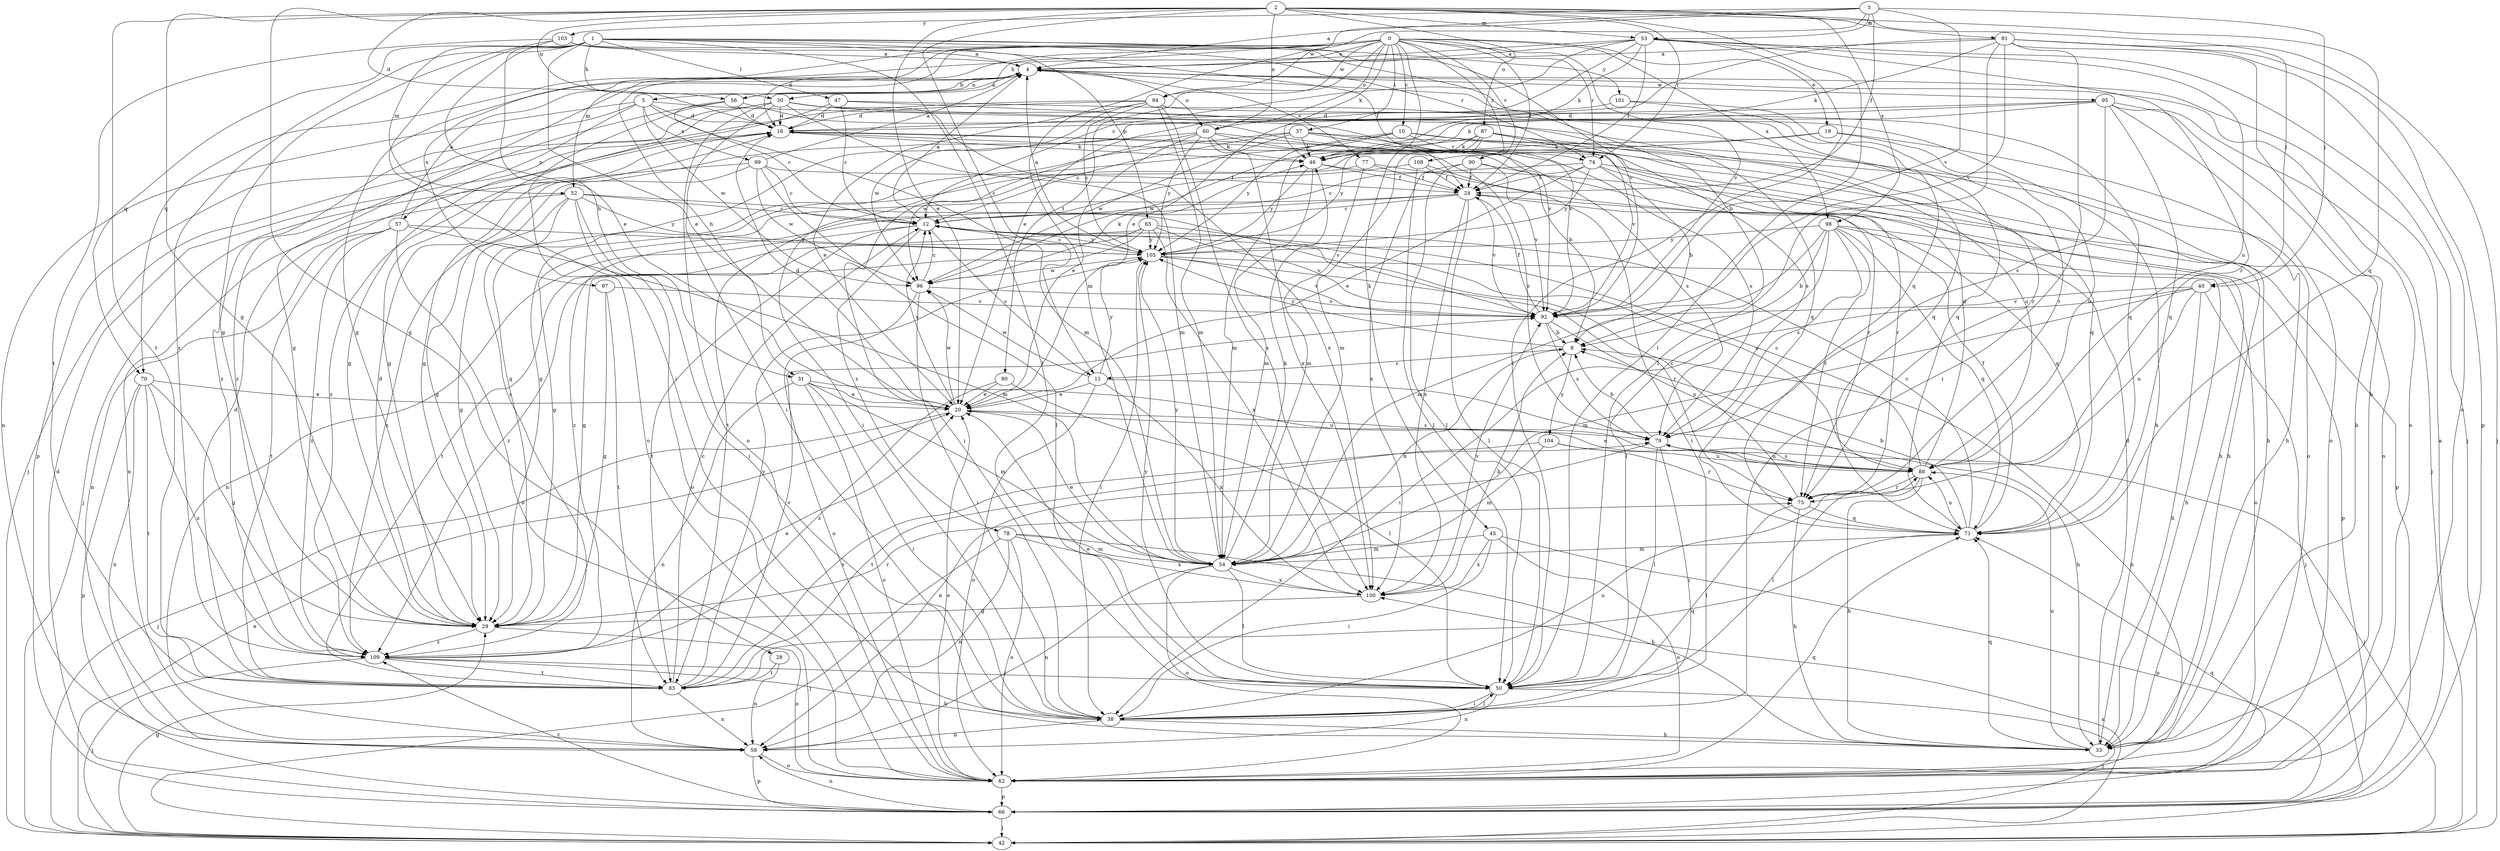strict digraph  {
0;
1;
2;
3;
4;
5;
8;
10;
11;
12;
16;
19;
20;
24;
28;
29;
30;
31;
33;
37;
38;
40;
42;
45;
46;
47;
50;
52;
53;
54;
56;
57;
58;
60;
62;
65;
66;
70;
71;
74;
75;
77;
78;
79;
80;
81;
83;
87;
88;
90;
92;
94;
95;
96;
97;
98;
99;
100;
101;
103;
104;
105;
108;
109;
0 -> 4  [label=a];
0 -> 10  [label=c];
0 -> 16  [label=d];
0 -> 19  [label=e];
0 -> 24  [label=f];
0 -> 30  [label=h];
0 -> 37  [label=i];
0 -> 45  [label=k];
0 -> 46  [label=k];
0 -> 52  [label=m];
0 -> 60  [label=o];
0 -> 70  [label=q];
0 -> 74  [label=r];
0 -> 80  [label=t];
0 -> 90  [label=v];
0 -> 92  [label=v];
0 -> 94  [label=w];
0 -> 97  [label=x];
0 -> 98  [label=x];
0 -> 108  [label=z];
1 -> 4  [label=a];
1 -> 20  [label=e];
1 -> 30  [label=h];
1 -> 31  [label=h];
1 -> 38  [label=i];
1 -> 47  [label=l];
1 -> 50  [label=l];
1 -> 52  [label=m];
1 -> 65  [label=p];
1 -> 70  [label=q];
1 -> 74  [label=r];
1 -> 92  [label=v];
1 -> 101  [label=y];
1 -> 109  [label=z];
2 -> 11  [label=c];
2 -> 16  [label=d];
2 -> 20  [label=e];
2 -> 28  [label=g];
2 -> 29  [label=g];
2 -> 40  [label=j];
2 -> 50  [label=l];
2 -> 53  [label=m];
2 -> 56  [label=n];
2 -> 60  [label=o];
2 -> 71  [label=q];
2 -> 74  [label=r];
2 -> 81  [label=t];
2 -> 83  [label=t];
2 -> 87  [label=u];
2 -> 98  [label=x];
3 -> 4  [label=a];
3 -> 24  [label=f];
3 -> 40  [label=j];
3 -> 53  [label=m];
3 -> 54  [label=m];
3 -> 92  [label=v];
3 -> 94  [label=w];
3 -> 103  [label=y];
4 -> 5  [label=b];
4 -> 8  [label=b];
4 -> 29  [label=g];
4 -> 31  [label=h];
4 -> 56  [label=n];
4 -> 60  [label=o];
4 -> 62  [label=o];
4 -> 77  [label=s];
4 -> 95  [label=w];
5 -> 16  [label=d];
5 -> 54  [label=m];
5 -> 57  [label=n];
5 -> 58  [label=n];
5 -> 71  [label=q];
5 -> 96  [label=w];
5 -> 99  [label=x];
5 -> 109  [label=z];
8 -> 11  [label=c];
8 -> 104  [label=y];
8 -> 105  [label=y];
10 -> 38  [label=i];
10 -> 54  [label=m];
10 -> 62  [label=o];
10 -> 71  [label=q];
10 -> 74  [label=r];
10 -> 105  [label=y];
11 -> 20  [label=e];
11 -> 33  [label=h];
11 -> 62  [label=o];
11 -> 96  [label=w];
11 -> 100  [label=x];
11 -> 105  [label=y];
12 -> 4  [label=a];
12 -> 11  [label=c];
12 -> 58  [label=n];
12 -> 78  [label=s];
12 -> 83  [label=t];
12 -> 105  [label=y];
16 -> 46  [label=k];
16 -> 79  [label=s];
16 -> 109  [label=z];
19 -> 29  [label=g];
19 -> 33  [label=h];
19 -> 46  [label=k];
19 -> 88  [label=u];
20 -> 12  [label=c];
20 -> 16  [label=d];
20 -> 42  [label=j];
20 -> 79  [label=s];
20 -> 96  [label=w];
24 -> 12  [label=c];
24 -> 29  [label=g];
24 -> 50  [label=l];
24 -> 71  [label=q];
24 -> 92  [label=v];
24 -> 100  [label=x];
24 -> 109  [label=z];
28 -> 58  [label=n];
28 -> 83  [label=t];
29 -> 16  [label=d];
29 -> 62  [label=o];
29 -> 75  [label=r];
29 -> 109  [label=z];
30 -> 16  [label=d];
30 -> 29  [label=g];
30 -> 33  [label=h];
30 -> 38  [label=i];
30 -> 54  [label=m];
30 -> 62  [label=o];
30 -> 66  [label=p];
30 -> 92  [label=v];
30 -> 100  [label=x];
31 -> 20  [label=e];
31 -> 38  [label=i];
31 -> 54  [label=m];
31 -> 58  [label=n];
31 -> 62  [label=o];
31 -> 88  [label=u];
33 -> 16  [label=d];
33 -> 71  [label=q];
33 -> 88  [label=u];
37 -> 12  [label=c];
37 -> 29  [label=g];
37 -> 33  [label=h];
37 -> 46  [label=k];
37 -> 62  [label=o];
37 -> 79  [label=s];
37 -> 96  [label=w];
38 -> 33  [label=h];
38 -> 50  [label=l];
38 -> 58  [label=n];
38 -> 88  [label=u];
40 -> 33  [label=h];
40 -> 38  [label=i];
40 -> 42  [label=j];
40 -> 54  [label=m];
40 -> 88  [label=u];
40 -> 92  [label=v];
42 -> 20  [label=e];
42 -> 29  [label=g];
42 -> 100  [label=x];
45 -> 38  [label=i];
45 -> 54  [label=m];
45 -> 62  [label=o];
45 -> 66  [label=p];
45 -> 100  [label=x];
46 -> 24  [label=f];
46 -> 54  [label=m];
46 -> 66  [label=p];
46 -> 105  [label=y];
47 -> 12  [label=c];
47 -> 16  [label=d];
47 -> 29  [label=g];
47 -> 71  [label=q];
47 -> 75  [label=r];
50 -> 20  [label=e];
50 -> 38  [label=i];
50 -> 42  [label=j];
50 -> 58  [label=n];
50 -> 105  [label=y];
52 -> 12  [label=c];
52 -> 29  [label=g];
52 -> 38  [label=i];
52 -> 58  [label=n];
52 -> 62  [label=o];
52 -> 92  [label=v];
52 -> 105  [label=y];
52 -> 109  [label=z];
53 -> 4  [label=a];
53 -> 12  [label=c];
53 -> 20  [label=e];
53 -> 24  [label=f];
53 -> 29  [label=g];
53 -> 42  [label=j];
53 -> 46  [label=k];
53 -> 50  [label=l];
53 -> 75  [label=r];
53 -> 88  [label=u];
54 -> 8  [label=b];
54 -> 20  [label=e];
54 -> 46  [label=k];
54 -> 50  [label=l];
54 -> 58  [label=n];
54 -> 62  [label=o];
54 -> 100  [label=x];
54 -> 105  [label=y];
56 -> 4  [label=a];
56 -> 12  [label=c];
56 -> 16  [label=d];
56 -> 62  [label=o];
56 -> 92  [label=v];
56 -> 109  [label=z];
57 -> 4  [label=a];
57 -> 54  [label=m];
57 -> 58  [label=n];
57 -> 62  [label=o];
57 -> 83  [label=t];
57 -> 105  [label=y];
57 -> 109  [label=z];
58 -> 62  [label=o];
58 -> 66  [label=p];
60 -> 8  [label=b];
60 -> 20  [label=e];
60 -> 46  [label=k];
60 -> 79  [label=s];
60 -> 96  [label=w];
60 -> 100  [label=x];
60 -> 105  [label=y];
60 -> 109  [label=z];
62 -> 8  [label=b];
62 -> 20  [label=e];
62 -> 66  [label=p];
62 -> 71  [label=q];
65 -> 29  [label=g];
65 -> 83  [label=t];
65 -> 88  [label=u];
65 -> 92  [label=v];
65 -> 100  [label=x];
65 -> 105  [label=y];
65 -> 109  [label=z];
66 -> 4  [label=a];
66 -> 16  [label=d];
66 -> 42  [label=j];
66 -> 58  [label=n];
66 -> 71  [label=q];
66 -> 109  [label=z];
70 -> 20  [label=e];
70 -> 29  [label=g];
70 -> 58  [label=n];
70 -> 66  [label=p];
70 -> 83  [label=t];
70 -> 109  [label=z];
71 -> 8  [label=b];
71 -> 12  [label=c];
71 -> 24  [label=f];
71 -> 54  [label=m];
71 -> 88  [label=u];
74 -> 8  [label=b];
74 -> 12  [label=c];
74 -> 20  [label=e];
74 -> 24  [label=f];
74 -> 33  [label=h];
74 -> 75  [label=r];
74 -> 105  [label=y];
75 -> 12  [label=c];
75 -> 33  [label=h];
75 -> 50  [label=l];
75 -> 71  [label=q];
77 -> 24  [label=f];
77 -> 38  [label=i];
77 -> 54  [label=m];
77 -> 75  [label=r];
78 -> 33  [label=h];
78 -> 42  [label=j];
78 -> 54  [label=m];
78 -> 58  [label=n];
78 -> 62  [label=o];
78 -> 100  [label=x];
79 -> 8  [label=b];
79 -> 38  [label=i];
79 -> 42  [label=j];
79 -> 50  [label=l];
79 -> 58  [label=n];
79 -> 88  [label=u];
80 -> 20  [label=e];
80 -> 50  [label=l];
80 -> 109  [label=z];
81 -> 4  [label=a];
81 -> 20  [label=e];
81 -> 33  [label=h];
81 -> 38  [label=i];
81 -> 42  [label=j];
81 -> 46  [label=k];
81 -> 50  [label=l];
81 -> 62  [label=o];
81 -> 66  [label=p];
81 -> 92  [label=v];
83 -> 12  [label=c];
83 -> 16  [label=d];
83 -> 58  [label=n];
83 -> 71  [label=q];
83 -> 79  [label=s];
83 -> 92  [label=v];
83 -> 105  [label=y];
87 -> 46  [label=k];
87 -> 54  [label=m];
87 -> 79  [label=s];
87 -> 88  [label=u];
87 -> 92  [label=v];
87 -> 96  [label=w];
87 -> 105  [label=y];
88 -> 12  [label=c];
88 -> 16  [label=d];
88 -> 20  [label=e];
88 -> 33  [label=h];
88 -> 50  [label=l];
88 -> 75  [label=r];
88 -> 79  [label=s];
90 -> 24  [label=f];
90 -> 33  [label=h];
90 -> 50  [label=l];
90 -> 92  [label=v];
90 -> 100  [label=x];
92 -> 8  [label=b];
92 -> 24  [label=f];
92 -> 79  [label=s];
92 -> 88  [label=u];
94 -> 16  [label=d];
94 -> 20  [label=e];
94 -> 42  [label=j];
94 -> 54  [label=m];
94 -> 71  [label=q];
94 -> 96  [label=w];
94 -> 100  [label=x];
94 -> 105  [label=y];
95 -> 16  [label=d];
95 -> 29  [label=g];
95 -> 33  [label=h];
95 -> 42  [label=j];
95 -> 46  [label=k];
95 -> 62  [label=o];
95 -> 71  [label=q];
95 -> 79  [label=s];
96 -> 12  [label=c];
96 -> 38  [label=i];
96 -> 46  [label=k];
96 -> 62  [label=o];
96 -> 92  [label=v];
97 -> 29  [label=g];
97 -> 83  [label=t];
97 -> 92  [label=v];
98 -> 8  [label=b];
98 -> 50  [label=l];
98 -> 54  [label=m];
98 -> 62  [label=o];
98 -> 66  [label=p];
98 -> 71  [label=q];
98 -> 75  [label=r];
98 -> 79  [label=s];
98 -> 105  [label=y];
99 -> 4  [label=a];
99 -> 12  [label=c];
99 -> 24  [label=f];
99 -> 29  [label=g];
99 -> 42  [label=j];
99 -> 50  [label=l];
99 -> 96  [label=w];
100 -> 8  [label=b];
100 -> 29  [label=g];
100 -> 92  [label=v];
101 -> 16  [label=d];
101 -> 71  [label=q];
101 -> 75  [label=r];
103 -> 4  [label=a];
103 -> 20  [label=e];
103 -> 24  [label=f];
103 -> 29  [label=g];
103 -> 71  [label=q];
103 -> 83  [label=t];
104 -> 54  [label=m];
104 -> 75  [label=r];
104 -> 83  [label=t];
104 -> 88  [label=u];
105 -> 4  [label=a];
105 -> 12  [label=c];
105 -> 33  [label=h];
105 -> 38  [label=i];
105 -> 75  [label=r];
105 -> 92  [label=v];
105 -> 96  [label=w];
108 -> 24  [label=f];
108 -> 38  [label=i];
108 -> 50  [label=l];
108 -> 83  [label=t];
109 -> 20  [label=e];
109 -> 33  [label=h];
109 -> 42  [label=j];
109 -> 50  [label=l];
109 -> 83  [label=t];
}
